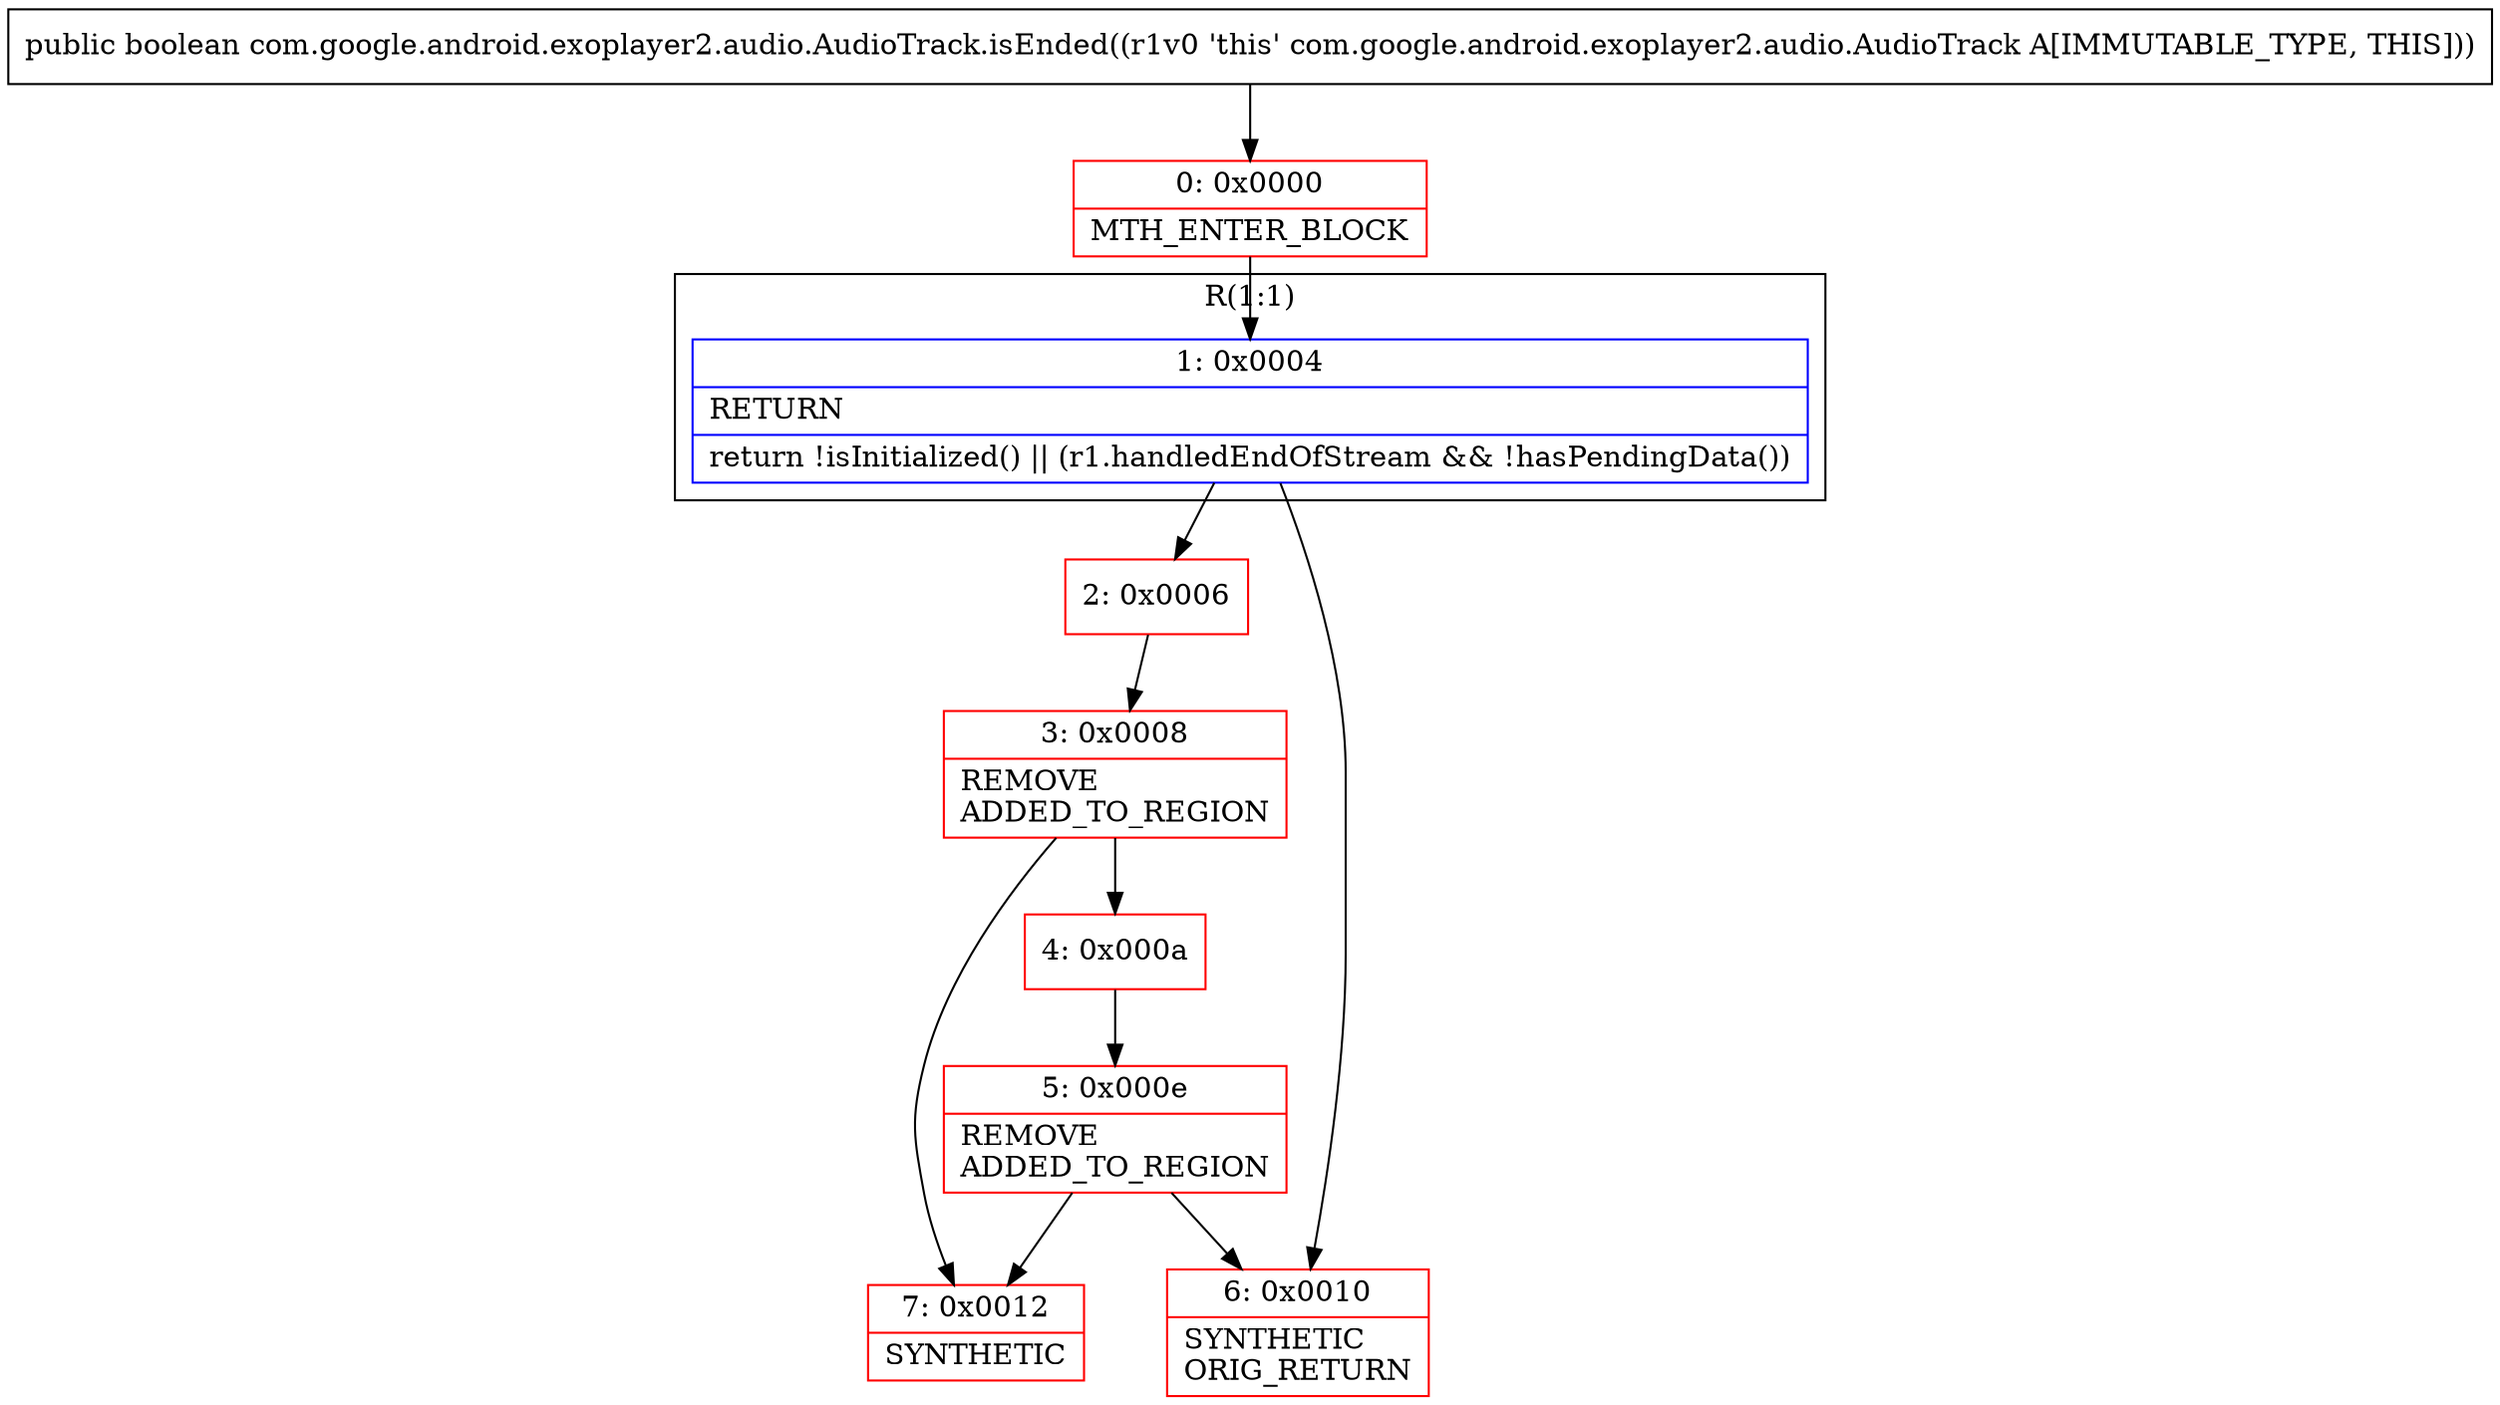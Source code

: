 digraph "CFG forcom.google.android.exoplayer2.audio.AudioTrack.isEnded()Z" {
subgraph cluster_Region_364087608 {
label = "R(1:1)";
node [shape=record,color=blue];
Node_1 [shape=record,label="{1\:\ 0x0004|RETURN\l|return !isInitialized() \|\| (r1.handledEndOfStream && !hasPendingData())\l}"];
}
Node_0 [shape=record,color=red,label="{0\:\ 0x0000|MTH_ENTER_BLOCK\l}"];
Node_2 [shape=record,color=red,label="{2\:\ 0x0006}"];
Node_3 [shape=record,color=red,label="{3\:\ 0x0008|REMOVE\lADDED_TO_REGION\l}"];
Node_4 [shape=record,color=red,label="{4\:\ 0x000a}"];
Node_5 [shape=record,color=red,label="{5\:\ 0x000e|REMOVE\lADDED_TO_REGION\l}"];
Node_6 [shape=record,color=red,label="{6\:\ 0x0010|SYNTHETIC\lORIG_RETURN\l}"];
Node_7 [shape=record,color=red,label="{7\:\ 0x0012|SYNTHETIC\l}"];
MethodNode[shape=record,label="{public boolean com.google.android.exoplayer2.audio.AudioTrack.isEnded((r1v0 'this' com.google.android.exoplayer2.audio.AudioTrack A[IMMUTABLE_TYPE, THIS])) }"];
MethodNode -> Node_0;
Node_1 -> Node_2;
Node_1 -> Node_6;
Node_0 -> Node_1;
Node_2 -> Node_3;
Node_3 -> Node_4;
Node_3 -> Node_7;
Node_4 -> Node_5;
Node_5 -> Node_6;
Node_5 -> Node_7;
}


